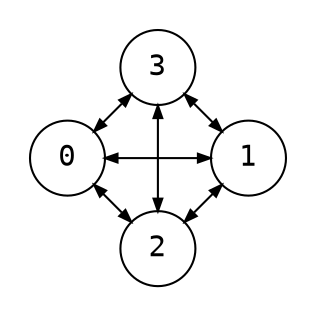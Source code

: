 digraph {
    node [shape=circle, fontname="monospace"; fixedsize=true, width="0.5"];
    edge [arrowsize=0.6];
    layout=neato;
    mode="sgd";
    maxiter=10000;
    normalize=true;
    pad=0.2;

    0 -> {1, 2, 3} [dir="both"];
    1 -> {2, 3} [dir="both"];
    2 -> 3 [dir="both"];
}